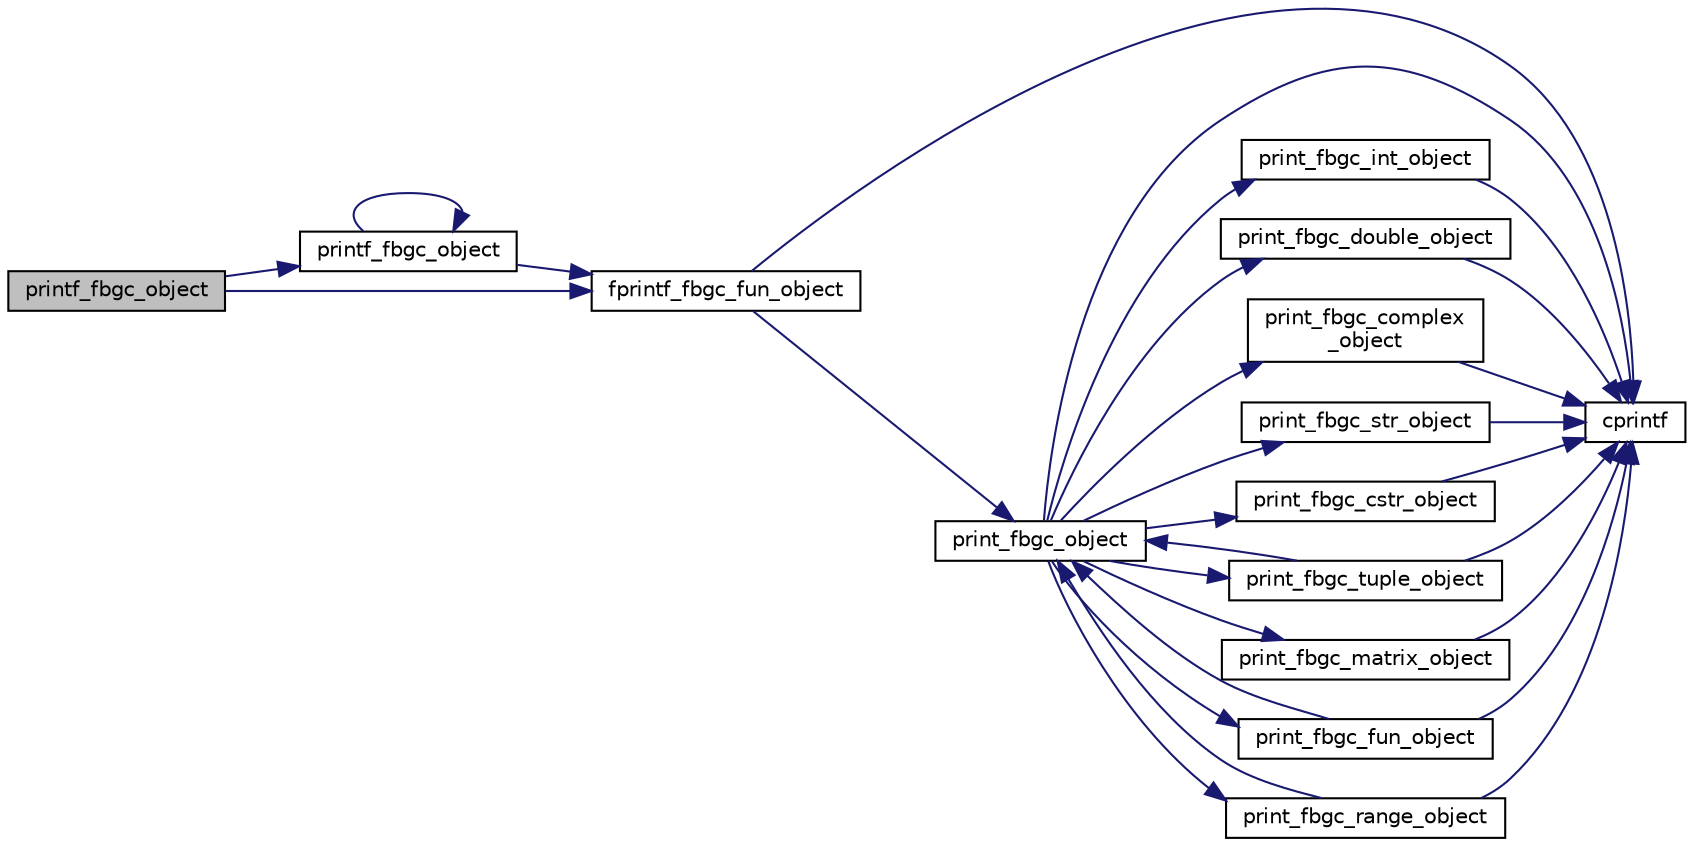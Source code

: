 digraph "printf_fbgc_object"
{
  edge [fontname="Helvetica",fontsize="10",labelfontname="Helvetica",labelfontsize="10"];
  node [fontname="Helvetica",fontsize="10",shape=record];
  rankdir="LR";
  Node140 [label="printf_fbgc_object",height=0.2,width=0.4,color="black", fillcolor="grey75", style="filled", fontcolor="black"];
  Node140 -> Node141 [color="midnightblue",fontsize="10",style="solid"];
  Node141 [label="printf_fbgc_object",height=0.2,width=0.4,color="black", fillcolor="white", style="filled",URL="$fbgc__object_8c.html#a79b110ee419e38013556f4379e724da8"];
  Node141 -> Node141 [color="midnightblue",fontsize="10",style="solid"];
  Node141 -> Node142 [color="midnightblue",fontsize="10",style="solid"];
  Node142 [label="fprintf_fbgc_fun_object",height=0.2,width=0.4,color="black", fillcolor="white", style="filled",URL="$fun__object_8c.html#ab7db555ad4b95573198e2184fbc886fd"];
  Node142 -> Node143 [color="midnightblue",fontsize="10",style="solid"];
  Node143 [label="cprintf",height=0.2,width=0.4,color="black", fillcolor="white", style="filled",URL="$error_8c.html#a30fee765292b076e015fc846035f2550"];
  Node142 -> Node144 [color="midnightblue",fontsize="10",style="solid"];
  Node144 [label="print_fbgc_object",height=0.2,width=0.4,color="black", fillcolor="white", style="filled",URL="$fbgc__object_8c.html#a692d3bb2e230f23caf8a28a250f7ef48"];
  Node144 -> Node143 [color="midnightblue",fontsize="10",style="solid"];
  Node144 -> Node145 [color="midnightblue",fontsize="10",style="solid"];
  Node145 [label="print_fbgc_int_object",height=0.2,width=0.4,color="black", fillcolor="white", style="filled",URL="$int__object_8c.html#a0062dc9607e1f9bdf4fc960f981bb592"];
  Node145 -> Node143 [color="midnightblue",fontsize="10",style="solid"];
  Node144 -> Node146 [color="midnightblue",fontsize="10",style="solid"];
  Node146 [label="print_fbgc_double_object",height=0.2,width=0.4,color="black", fillcolor="white", style="filled",URL="$double__object_8c.html#a4872de0b7e3482c3414635499574c3a2"];
  Node146 -> Node143 [color="midnightblue",fontsize="10",style="solid"];
  Node144 -> Node147 [color="midnightblue",fontsize="10",style="solid"];
  Node147 [label="print_fbgc_complex\l_object",height=0.2,width=0.4,color="black", fillcolor="white", style="filled",URL="$complex__object_8c.html#a48882c21f5d339b41807108958456809"];
  Node147 -> Node143 [color="midnightblue",fontsize="10",style="solid"];
  Node144 -> Node148 [color="midnightblue",fontsize="10",style="solid"];
  Node148 [label="print_fbgc_str_object",height=0.2,width=0.4,color="black", fillcolor="white", style="filled",URL="$str__object_8c.html#a66e47da312848322ec0f6c783c8afd84"];
  Node148 -> Node143 [color="midnightblue",fontsize="10",style="solid"];
  Node144 -> Node149 [color="midnightblue",fontsize="10",style="solid"];
  Node149 [label="print_fbgc_cstr_object",height=0.2,width=0.4,color="black", fillcolor="white", style="filled",URL="$str__object_8c.html#af6c5743192c678d8081aef62a95b26c0"];
  Node149 -> Node143 [color="midnightblue",fontsize="10",style="solid"];
  Node144 -> Node150 [color="midnightblue",fontsize="10",style="solid"];
  Node150 [label="print_fbgc_tuple_object",height=0.2,width=0.4,color="black", fillcolor="white", style="filled",URL="$tuple__object_8c.html#a80ba9373477760391033dc0cdea35a6e"];
  Node150 -> Node143 [color="midnightblue",fontsize="10",style="solid"];
  Node150 -> Node144 [color="midnightblue",fontsize="10",style="solid"];
  Node144 -> Node151 [color="midnightblue",fontsize="10",style="solid"];
  Node151 [label="print_fbgc_matrix_object",height=0.2,width=0.4,color="black", fillcolor="white", style="filled",URL="$matrix__object_8c.html#a024f1c29208bf2fe7425896d1eb055e0"];
  Node151 -> Node143 [color="midnightblue",fontsize="10",style="solid"];
  Node144 -> Node152 [color="midnightblue",fontsize="10",style="solid"];
  Node152 [label="print_fbgc_fun_object",height=0.2,width=0.4,color="black", fillcolor="white", style="filled",URL="$fun__object_8c.html#a3e96dc0c25688e38eb2149d647dbbe0c"];
  Node152 -> Node143 [color="midnightblue",fontsize="10",style="solid"];
  Node152 -> Node144 [color="midnightblue",fontsize="10",style="solid"];
  Node144 -> Node153 [color="midnightblue",fontsize="10",style="solid"];
  Node153 [label="print_fbgc_range_object",height=0.2,width=0.4,color="black", fillcolor="white", style="filled",URL="$range__object_8c.html#ab8138fb21f5d4098f82847b2354af837"];
  Node153 -> Node143 [color="midnightblue",fontsize="10",style="solid"];
  Node153 -> Node144 [color="midnightblue",fontsize="10",style="solid"];
  Node140 -> Node142 [color="midnightblue",fontsize="10",style="solid"];
}
